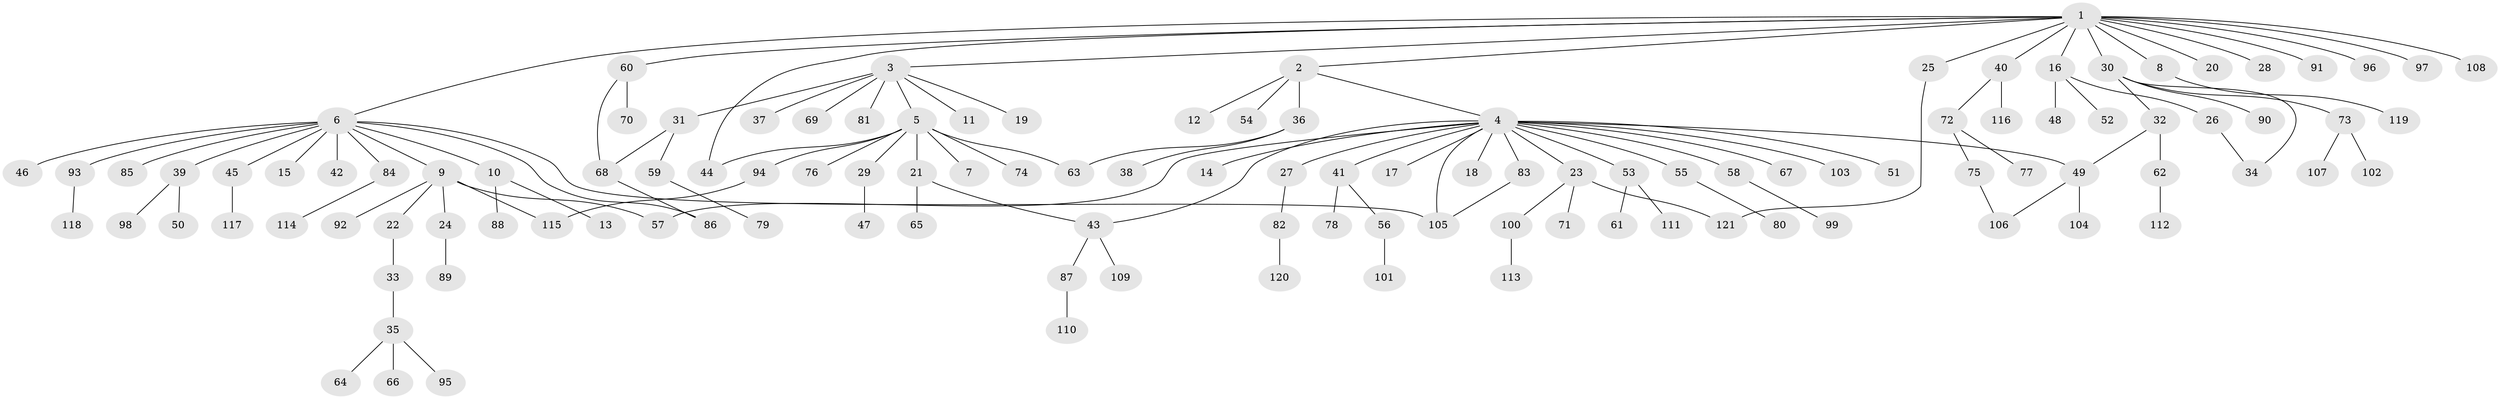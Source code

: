 // Generated by graph-tools (version 1.1) at 2025/49/03/09/25 03:49:46]
// undirected, 121 vertices, 133 edges
graph export_dot {
graph [start="1"]
  node [color=gray90,style=filled];
  1;
  2;
  3;
  4;
  5;
  6;
  7;
  8;
  9;
  10;
  11;
  12;
  13;
  14;
  15;
  16;
  17;
  18;
  19;
  20;
  21;
  22;
  23;
  24;
  25;
  26;
  27;
  28;
  29;
  30;
  31;
  32;
  33;
  34;
  35;
  36;
  37;
  38;
  39;
  40;
  41;
  42;
  43;
  44;
  45;
  46;
  47;
  48;
  49;
  50;
  51;
  52;
  53;
  54;
  55;
  56;
  57;
  58;
  59;
  60;
  61;
  62;
  63;
  64;
  65;
  66;
  67;
  68;
  69;
  70;
  71;
  72;
  73;
  74;
  75;
  76;
  77;
  78;
  79;
  80;
  81;
  82;
  83;
  84;
  85;
  86;
  87;
  88;
  89;
  90;
  91;
  92;
  93;
  94;
  95;
  96;
  97;
  98;
  99;
  100;
  101;
  102;
  103;
  104;
  105;
  106;
  107;
  108;
  109;
  110;
  111;
  112;
  113;
  114;
  115;
  116;
  117;
  118;
  119;
  120;
  121;
  1 -- 2;
  1 -- 3;
  1 -- 6;
  1 -- 8;
  1 -- 16;
  1 -- 20;
  1 -- 25;
  1 -- 28;
  1 -- 30;
  1 -- 40;
  1 -- 44;
  1 -- 60;
  1 -- 91;
  1 -- 96;
  1 -- 97;
  1 -- 108;
  2 -- 4;
  2 -- 12;
  2 -- 36;
  2 -- 54;
  3 -- 5;
  3 -- 11;
  3 -- 19;
  3 -- 31;
  3 -- 37;
  3 -- 69;
  3 -- 81;
  4 -- 14;
  4 -- 17;
  4 -- 18;
  4 -- 23;
  4 -- 27;
  4 -- 41;
  4 -- 43;
  4 -- 49;
  4 -- 51;
  4 -- 53;
  4 -- 55;
  4 -- 57;
  4 -- 58;
  4 -- 67;
  4 -- 83;
  4 -- 103;
  4 -- 105;
  5 -- 7;
  5 -- 21;
  5 -- 29;
  5 -- 44;
  5 -- 63;
  5 -- 74;
  5 -- 76;
  5 -- 94;
  6 -- 9;
  6 -- 10;
  6 -- 15;
  6 -- 39;
  6 -- 42;
  6 -- 45;
  6 -- 46;
  6 -- 84;
  6 -- 85;
  6 -- 86;
  6 -- 93;
  6 -- 105;
  8 -- 119;
  9 -- 22;
  9 -- 24;
  9 -- 57;
  9 -- 92;
  9 -- 115;
  10 -- 13;
  10 -- 88;
  16 -- 26;
  16 -- 48;
  16 -- 52;
  21 -- 43;
  21 -- 65;
  22 -- 33;
  23 -- 71;
  23 -- 100;
  23 -- 121;
  24 -- 89;
  25 -- 121;
  26 -- 34;
  27 -- 82;
  29 -- 47;
  30 -- 32;
  30 -- 34;
  30 -- 73;
  30 -- 90;
  31 -- 59;
  31 -- 68;
  32 -- 49;
  32 -- 62;
  33 -- 35;
  35 -- 64;
  35 -- 66;
  35 -- 95;
  36 -- 38;
  36 -- 63;
  39 -- 50;
  39 -- 98;
  40 -- 72;
  40 -- 116;
  41 -- 56;
  41 -- 78;
  43 -- 87;
  43 -- 109;
  45 -- 117;
  49 -- 104;
  49 -- 106;
  53 -- 61;
  53 -- 111;
  55 -- 80;
  56 -- 101;
  58 -- 99;
  59 -- 79;
  60 -- 68;
  60 -- 70;
  62 -- 112;
  68 -- 86;
  72 -- 75;
  72 -- 77;
  73 -- 102;
  73 -- 107;
  75 -- 106;
  82 -- 120;
  83 -- 105;
  84 -- 114;
  87 -- 110;
  93 -- 118;
  94 -- 115;
  100 -- 113;
}
